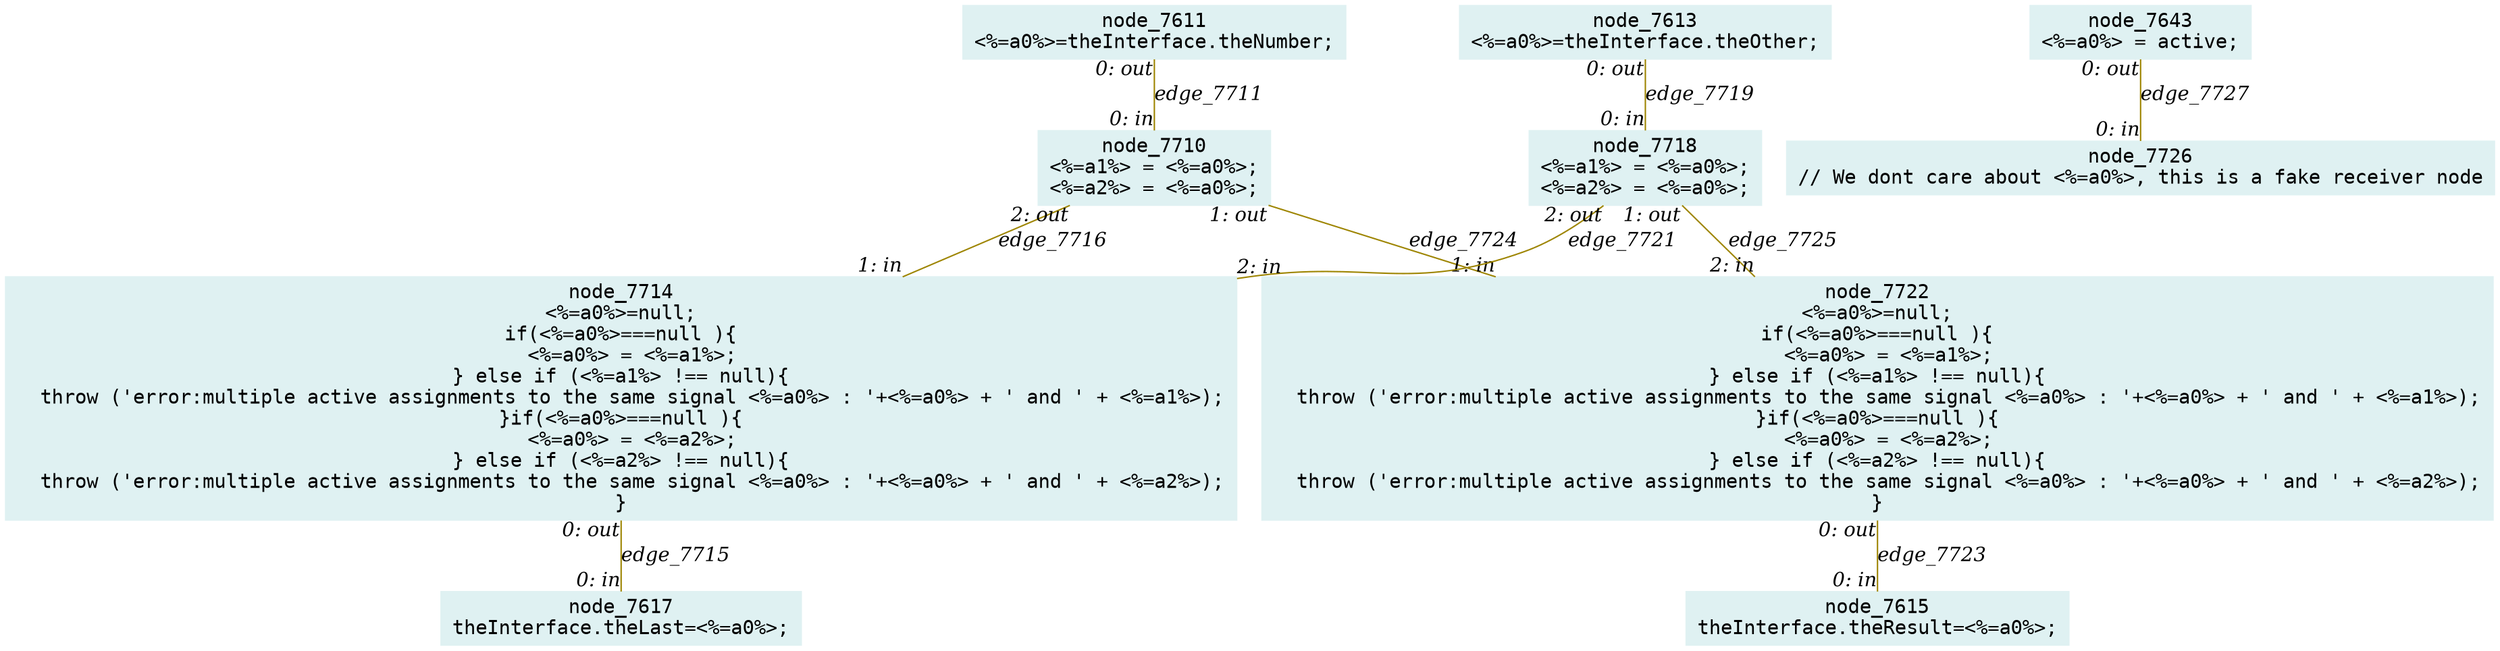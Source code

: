 digraph g{node_7611 [shape="box", style="filled", color="#dff1f2", fontname="Courier", label="node_7611
<%=a0%>=theInterface.theNumber;
" ]
node_7613 [shape="box", style="filled", color="#dff1f2", fontname="Courier", label="node_7613
<%=a0%>=theInterface.theOther;
" ]
node_7615 [shape="box", style="filled", color="#dff1f2", fontname="Courier", label="node_7615
theInterface.theResult=<%=a0%>;
" ]
node_7617 [shape="box", style="filled", color="#dff1f2", fontname="Courier", label="node_7617
theInterface.theLast=<%=a0%>;
" ]
node_7643 [shape="box", style="filled", color="#dff1f2", fontname="Courier", label="node_7643
<%=a0%> = active;
" ]
node_7710 [shape="box", style="filled", color="#dff1f2", fontname="Courier", label="node_7710
<%=a1%> = <%=a0%>;
<%=a2%> = <%=a0%>;
" ]
node_7714 [shape="box", style="filled", color="#dff1f2", fontname="Courier", label="node_7714
<%=a0%>=null;
if(<%=a0%>===null ){
  <%=a0%> = <%=a1%>;
} else if (<%=a1%> !== null){
  throw ('error:multiple active assignments to the same signal <%=a0%> : '+<%=a0%> + ' and ' + <%=a1%>);
}if(<%=a0%>===null ){
  <%=a0%> = <%=a2%>;
} else if (<%=a2%> !== null){
  throw ('error:multiple active assignments to the same signal <%=a0%> : '+<%=a0%> + ' and ' + <%=a2%>);
}" ]
node_7718 [shape="box", style="filled", color="#dff1f2", fontname="Courier", label="node_7718
<%=a1%> = <%=a0%>;
<%=a2%> = <%=a0%>;
" ]
node_7722 [shape="box", style="filled", color="#dff1f2", fontname="Courier", label="node_7722
<%=a0%>=null;
if(<%=a0%>===null ){
  <%=a0%> = <%=a1%>;
} else if (<%=a1%> !== null){
  throw ('error:multiple active assignments to the same signal <%=a0%> : '+<%=a0%> + ' and ' + <%=a1%>);
}if(<%=a0%>===null ){
  <%=a0%> = <%=a2%>;
} else if (<%=a2%> !== null){
  throw ('error:multiple active assignments to the same signal <%=a0%> : '+<%=a0%> + ' and ' + <%=a2%>);
}" ]
node_7726 [shape="box", style="filled", color="#dff1f2", fontname="Courier", label="node_7726
// We dont care about <%=a0%>, this is a fake receiver node
" ]
node_7611 -> node_7710 [dir=none, arrowHead=none, fontname="Times-Italic", arrowsize=1, color="#9d8400", label="edge_7711",  headlabel="0: in", taillabel="0: out" ]
node_7714 -> node_7617 [dir=none, arrowHead=none, fontname="Times-Italic", arrowsize=1, color="#9d8400", label="edge_7715",  headlabel="0: in", taillabel="0: out" ]
node_7710 -> node_7714 [dir=none, arrowHead=none, fontname="Times-Italic", arrowsize=1, color="#9d8400", label="edge_7716",  headlabel="1: in", taillabel="2: out" ]
node_7613 -> node_7718 [dir=none, arrowHead=none, fontname="Times-Italic", arrowsize=1, color="#9d8400", label="edge_7719",  headlabel="0: in", taillabel="0: out" ]
node_7718 -> node_7714 [dir=none, arrowHead=none, fontname="Times-Italic", arrowsize=1, color="#9d8400", label="edge_7721",  headlabel="2: in", taillabel="2: out" ]
node_7722 -> node_7615 [dir=none, arrowHead=none, fontname="Times-Italic", arrowsize=1, color="#9d8400", label="edge_7723",  headlabel="0: in", taillabel="0: out" ]
node_7710 -> node_7722 [dir=none, arrowHead=none, fontname="Times-Italic", arrowsize=1, color="#9d8400", label="edge_7724",  headlabel="1: in", taillabel="1: out" ]
node_7718 -> node_7722 [dir=none, arrowHead=none, fontname="Times-Italic", arrowsize=1, color="#9d8400", label="edge_7725",  headlabel="2: in", taillabel="1: out" ]
node_7643 -> node_7726 [dir=none, arrowHead=none, fontname="Times-Italic", arrowsize=1, color="#9d8400", label="edge_7727",  headlabel="0: in", taillabel="0: out" ]
}